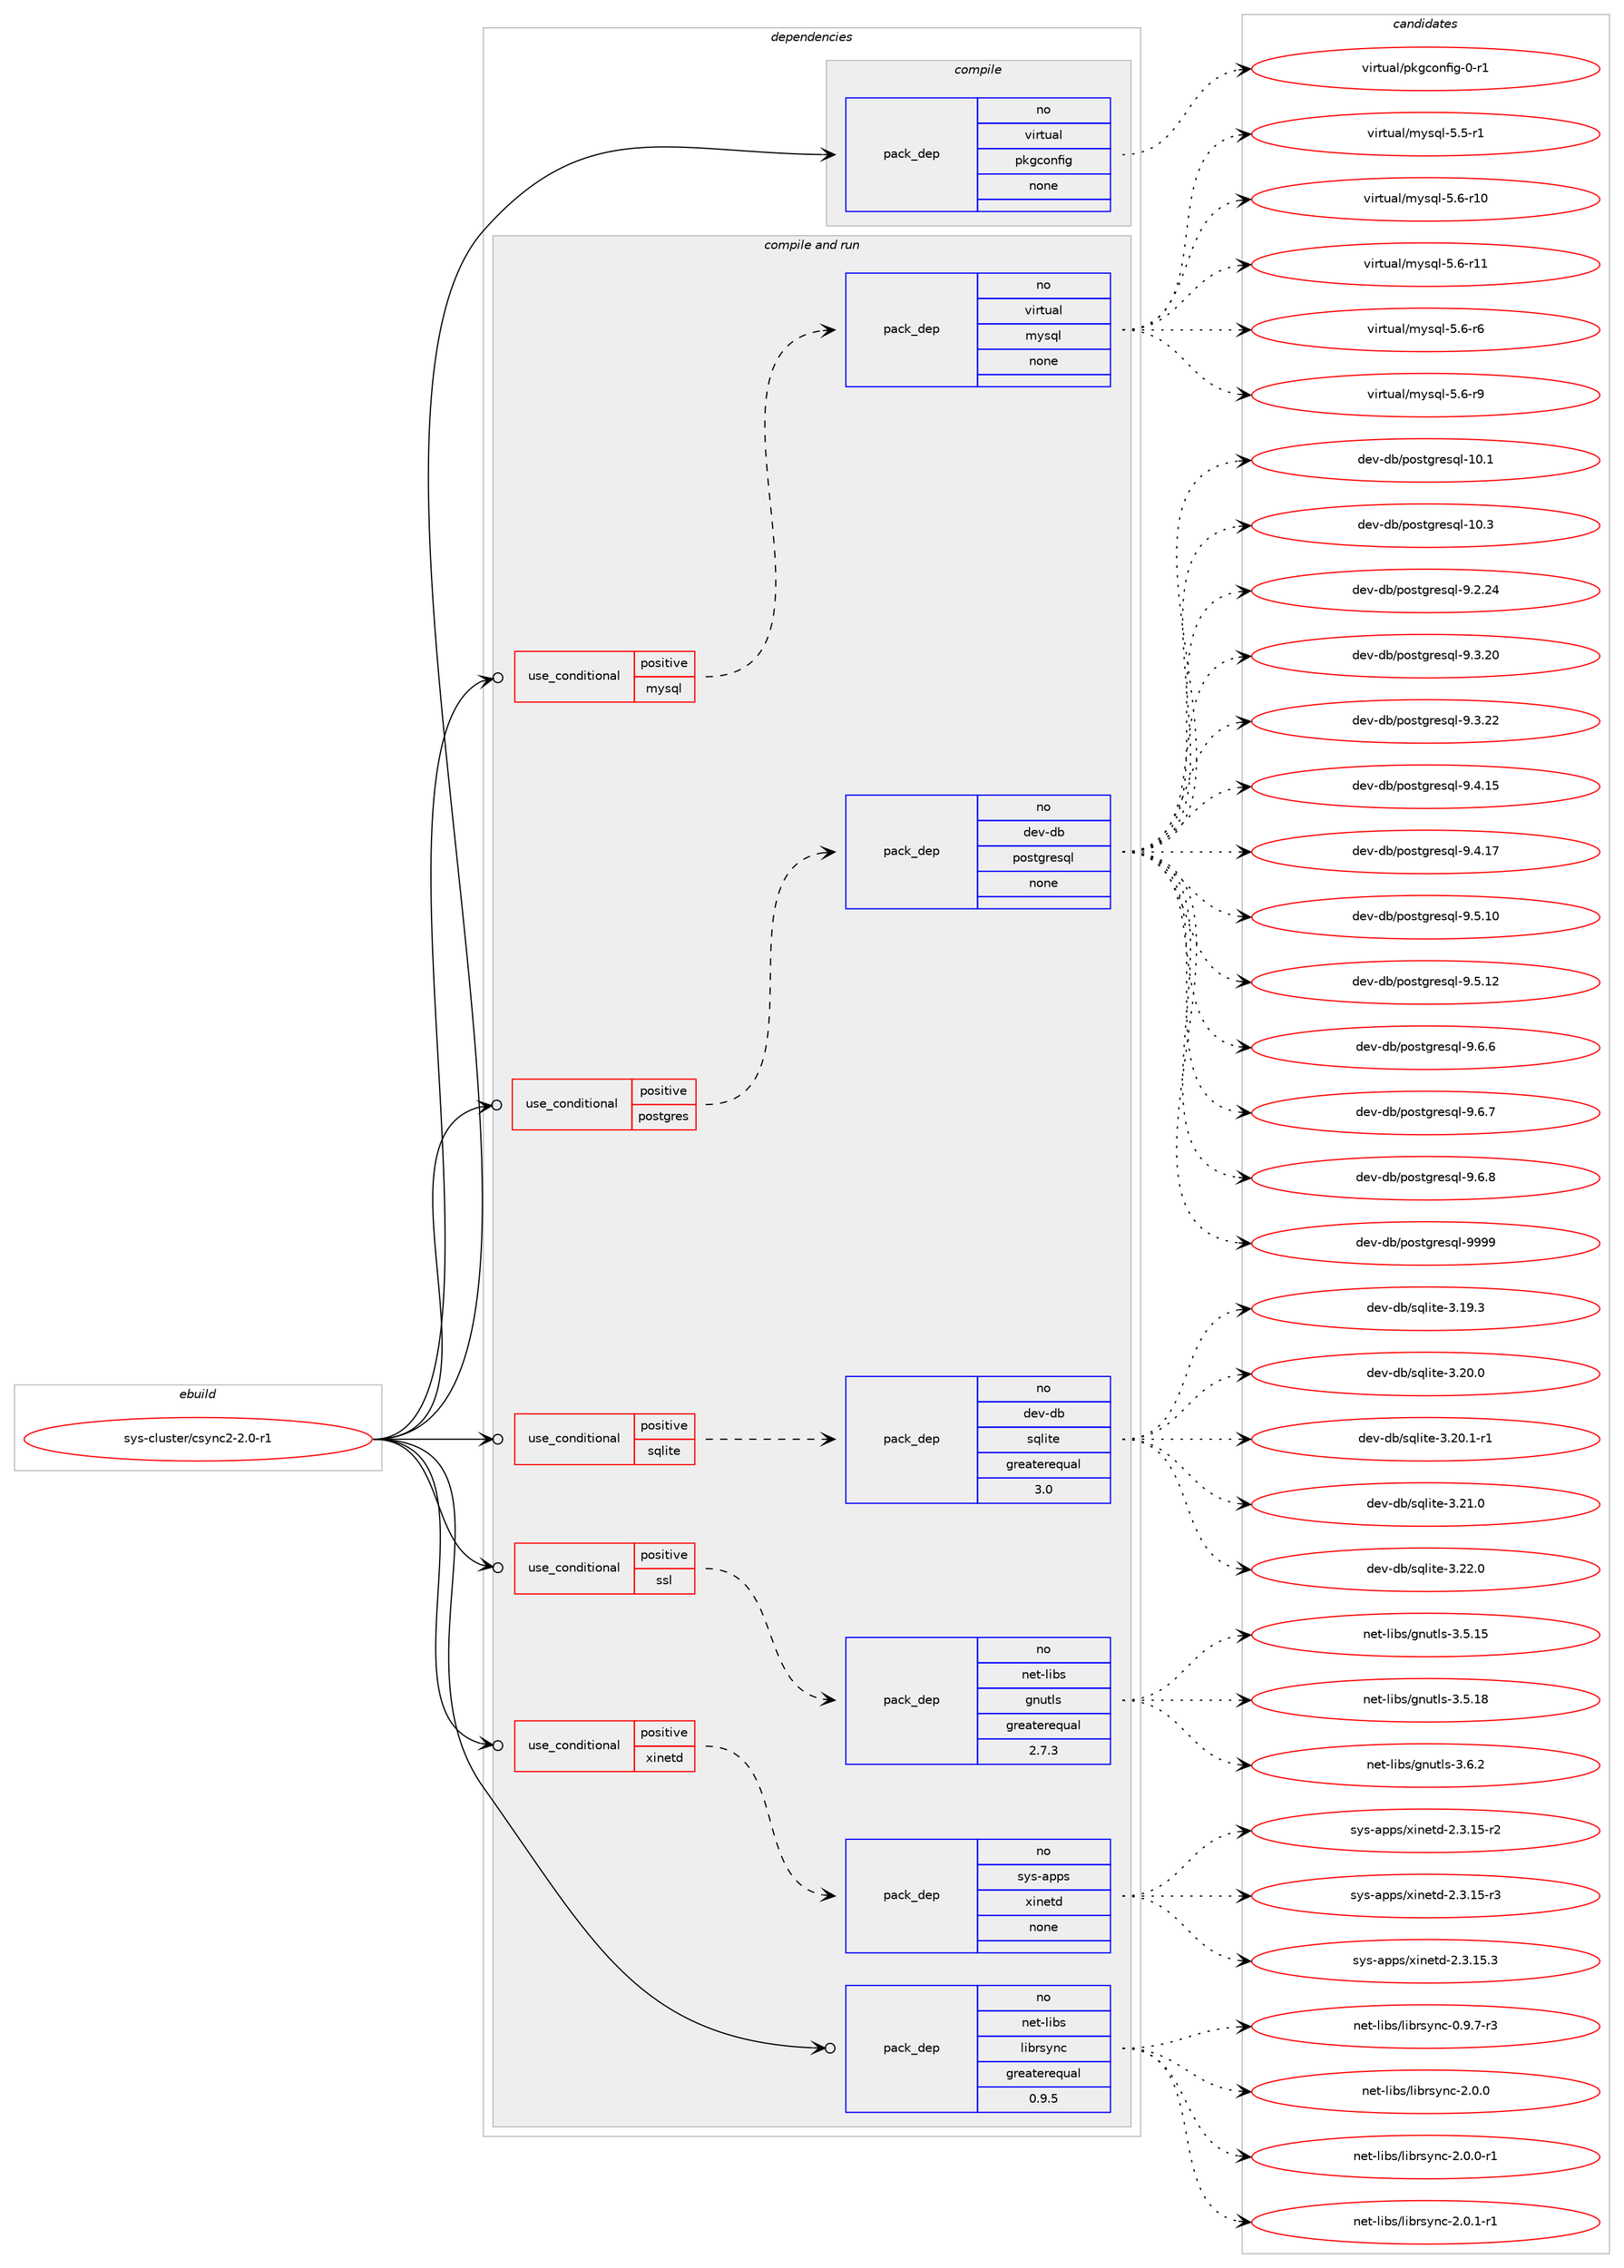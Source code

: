 digraph prolog {

# *************
# Graph options
# *************

newrank=true;
concentrate=true;
compound=true;
graph [rankdir=LR,fontname=Helvetica,fontsize=10,ranksep=1.5];#, ranksep=2.5, nodesep=0.2];
edge  [arrowhead=vee];
node  [fontname=Helvetica,fontsize=10];

# **********
# The ebuild
# **********

subgraph cluster_leftcol {
color=gray;
rank=same;
label=<<i>ebuild</i>>;
id [label="sys-cluster/csync2-2.0-r1", color=red, width=4, href="../sys-cluster/csync2-2.0-r1.svg"];
}

# ****************
# The dependencies
# ****************

subgraph cluster_midcol {
color=gray;
label=<<i>dependencies</i>>;
subgraph cluster_compile {
fillcolor="#eeeeee";
style=filled;
label=<<i>compile</i>>;
subgraph pack5944 {
dependency6599 [label=<<TABLE BORDER="0" CELLBORDER="1" CELLSPACING="0" CELLPADDING="4" WIDTH="220"><TR><TD ROWSPAN="6" CELLPADDING="30">pack_dep</TD></TR><TR><TD WIDTH="110">no</TD></TR><TR><TD>virtual</TD></TR><TR><TD>pkgconfig</TD></TR><TR><TD>none</TD></TR><TR><TD></TD></TR></TABLE>>, shape=none, color=blue];
}
id:e -> dependency6599:w [weight=20,style="solid",arrowhead="vee"];
}
subgraph cluster_compileandrun {
fillcolor="#eeeeee";
style=filled;
label=<<i>compile and run</i>>;
subgraph cond597 {
dependency6600 [label=<<TABLE BORDER="0" CELLBORDER="1" CELLSPACING="0" CELLPADDING="4"><TR><TD ROWSPAN="3" CELLPADDING="10">use_conditional</TD></TR><TR><TD>positive</TD></TR><TR><TD>mysql</TD></TR></TABLE>>, shape=none, color=red];
subgraph pack5945 {
dependency6601 [label=<<TABLE BORDER="0" CELLBORDER="1" CELLSPACING="0" CELLPADDING="4" WIDTH="220"><TR><TD ROWSPAN="6" CELLPADDING="30">pack_dep</TD></TR><TR><TD WIDTH="110">no</TD></TR><TR><TD>virtual</TD></TR><TR><TD>mysql</TD></TR><TR><TD>none</TD></TR><TR><TD></TD></TR></TABLE>>, shape=none, color=blue];
}
dependency6600:e -> dependency6601:w [weight=20,style="dashed",arrowhead="vee"];
}
id:e -> dependency6600:w [weight=20,style="solid",arrowhead="odotvee"];
subgraph cond598 {
dependency6602 [label=<<TABLE BORDER="0" CELLBORDER="1" CELLSPACING="0" CELLPADDING="4"><TR><TD ROWSPAN="3" CELLPADDING="10">use_conditional</TD></TR><TR><TD>positive</TD></TR><TR><TD>postgres</TD></TR></TABLE>>, shape=none, color=red];
subgraph pack5946 {
dependency6603 [label=<<TABLE BORDER="0" CELLBORDER="1" CELLSPACING="0" CELLPADDING="4" WIDTH="220"><TR><TD ROWSPAN="6" CELLPADDING="30">pack_dep</TD></TR><TR><TD WIDTH="110">no</TD></TR><TR><TD>dev-db</TD></TR><TR><TD>postgresql</TD></TR><TR><TD>none</TD></TR><TR><TD></TD></TR></TABLE>>, shape=none, color=blue];
}
dependency6602:e -> dependency6603:w [weight=20,style="dashed",arrowhead="vee"];
}
id:e -> dependency6602:w [weight=20,style="solid",arrowhead="odotvee"];
subgraph cond599 {
dependency6604 [label=<<TABLE BORDER="0" CELLBORDER="1" CELLSPACING="0" CELLPADDING="4"><TR><TD ROWSPAN="3" CELLPADDING="10">use_conditional</TD></TR><TR><TD>positive</TD></TR><TR><TD>sqlite</TD></TR></TABLE>>, shape=none, color=red];
subgraph pack5947 {
dependency6605 [label=<<TABLE BORDER="0" CELLBORDER="1" CELLSPACING="0" CELLPADDING="4" WIDTH="220"><TR><TD ROWSPAN="6" CELLPADDING="30">pack_dep</TD></TR><TR><TD WIDTH="110">no</TD></TR><TR><TD>dev-db</TD></TR><TR><TD>sqlite</TD></TR><TR><TD>greaterequal</TD></TR><TR><TD>3.0</TD></TR></TABLE>>, shape=none, color=blue];
}
dependency6604:e -> dependency6605:w [weight=20,style="dashed",arrowhead="vee"];
}
id:e -> dependency6604:w [weight=20,style="solid",arrowhead="odotvee"];
subgraph cond600 {
dependency6606 [label=<<TABLE BORDER="0" CELLBORDER="1" CELLSPACING="0" CELLPADDING="4"><TR><TD ROWSPAN="3" CELLPADDING="10">use_conditional</TD></TR><TR><TD>positive</TD></TR><TR><TD>ssl</TD></TR></TABLE>>, shape=none, color=red];
subgraph pack5948 {
dependency6607 [label=<<TABLE BORDER="0" CELLBORDER="1" CELLSPACING="0" CELLPADDING="4" WIDTH="220"><TR><TD ROWSPAN="6" CELLPADDING="30">pack_dep</TD></TR><TR><TD WIDTH="110">no</TD></TR><TR><TD>net-libs</TD></TR><TR><TD>gnutls</TD></TR><TR><TD>greaterequal</TD></TR><TR><TD>2.7.3</TD></TR></TABLE>>, shape=none, color=blue];
}
dependency6606:e -> dependency6607:w [weight=20,style="dashed",arrowhead="vee"];
}
id:e -> dependency6606:w [weight=20,style="solid",arrowhead="odotvee"];
subgraph cond601 {
dependency6608 [label=<<TABLE BORDER="0" CELLBORDER="1" CELLSPACING="0" CELLPADDING="4"><TR><TD ROWSPAN="3" CELLPADDING="10">use_conditional</TD></TR><TR><TD>positive</TD></TR><TR><TD>xinetd</TD></TR></TABLE>>, shape=none, color=red];
subgraph pack5949 {
dependency6609 [label=<<TABLE BORDER="0" CELLBORDER="1" CELLSPACING="0" CELLPADDING="4" WIDTH="220"><TR><TD ROWSPAN="6" CELLPADDING="30">pack_dep</TD></TR><TR><TD WIDTH="110">no</TD></TR><TR><TD>sys-apps</TD></TR><TR><TD>xinetd</TD></TR><TR><TD>none</TD></TR><TR><TD></TD></TR></TABLE>>, shape=none, color=blue];
}
dependency6608:e -> dependency6609:w [weight=20,style="dashed",arrowhead="vee"];
}
id:e -> dependency6608:w [weight=20,style="solid",arrowhead="odotvee"];
subgraph pack5950 {
dependency6610 [label=<<TABLE BORDER="0" CELLBORDER="1" CELLSPACING="0" CELLPADDING="4" WIDTH="220"><TR><TD ROWSPAN="6" CELLPADDING="30">pack_dep</TD></TR><TR><TD WIDTH="110">no</TD></TR><TR><TD>net-libs</TD></TR><TR><TD>librsync</TD></TR><TR><TD>greaterequal</TD></TR><TR><TD>0.9.5</TD></TR></TABLE>>, shape=none, color=blue];
}
id:e -> dependency6610:w [weight=20,style="solid",arrowhead="odotvee"];
}
subgraph cluster_run {
fillcolor="#eeeeee";
style=filled;
label=<<i>run</i>>;
}
}

# **************
# The candidates
# **************

subgraph cluster_choices {
rank=same;
color=gray;
label=<<i>candidates</i>>;

subgraph choice5944 {
color=black;
nodesep=1;
choice11810511411611797108471121071039911111010210510345484511449 [label="virtual/pkgconfig-0-r1", color=red, width=4,href="../virtual/pkgconfig-0-r1.svg"];
dependency6599:e -> choice11810511411611797108471121071039911111010210510345484511449:w [style=dotted,weight="100"];
}
subgraph choice5945 {
color=black;
nodesep=1;
choice1181051141161179710847109121115113108455346534511449 [label="virtual/mysql-5.5-r1", color=red, width=4,href="../virtual/mysql-5.5-r1.svg"];
choice118105114116117971084710912111511310845534654451144948 [label="virtual/mysql-5.6-r10", color=red, width=4,href="../virtual/mysql-5.6-r10.svg"];
choice118105114116117971084710912111511310845534654451144949 [label="virtual/mysql-5.6-r11", color=red, width=4,href="../virtual/mysql-5.6-r11.svg"];
choice1181051141161179710847109121115113108455346544511454 [label="virtual/mysql-5.6-r6", color=red, width=4,href="../virtual/mysql-5.6-r6.svg"];
choice1181051141161179710847109121115113108455346544511457 [label="virtual/mysql-5.6-r9", color=red, width=4,href="../virtual/mysql-5.6-r9.svg"];
dependency6601:e -> choice1181051141161179710847109121115113108455346534511449:w [style=dotted,weight="100"];
dependency6601:e -> choice118105114116117971084710912111511310845534654451144948:w [style=dotted,weight="100"];
dependency6601:e -> choice118105114116117971084710912111511310845534654451144949:w [style=dotted,weight="100"];
dependency6601:e -> choice1181051141161179710847109121115113108455346544511454:w [style=dotted,weight="100"];
dependency6601:e -> choice1181051141161179710847109121115113108455346544511457:w [style=dotted,weight="100"];
}
subgraph choice5946 {
color=black;
nodesep=1;
choice1001011184510098471121111151161031141011151131084549484649 [label="dev-db/postgresql-10.1", color=red, width=4,href="../dev-db/postgresql-10.1.svg"];
choice1001011184510098471121111151161031141011151131084549484651 [label="dev-db/postgresql-10.3", color=red, width=4,href="../dev-db/postgresql-10.3.svg"];
choice10010111845100984711211111511610311410111511310845574650465052 [label="dev-db/postgresql-9.2.24", color=red, width=4,href="../dev-db/postgresql-9.2.24.svg"];
choice10010111845100984711211111511610311410111511310845574651465048 [label="dev-db/postgresql-9.3.20", color=red, width=4,href="../dev-db/postgresql-9.3.20.svg"];
choice10010111845100984711211111511610311410111511310845574651465050 [label="dev-db/postgresql-9.3.22", color=red, width=4,href="../dev-db/postgresql-9.3.22.svg"];
choice10010111845100984711211111511610311410111511310845574652464953 [label="dev-db/postgresql-9.4.15", color=red, width=4,href="../dev-db/postgresql-9.4.15.svg"];
choice10010111845100984711211111511610311410111511310845574652464955 [label="dev-db/postgresql-9.4.17", color=red, width=4,href="../dev-db/postgresql-9.4.17.svg"];
choice10010111845100984711211111511610311410111511310845574653464948 [label="dev-db/postgresql-9.5.10", color=red, width=4,href="../dev-db/postgresql-9.5.10.svg"];
choice10010111845100984711211111511610311410111511310845574653464950 [label="dev-db/postgresql-9.5.12", color=red, width=4,href="../dev-db/postgresql-9.5.12.svg"];
choice100101118451009847112111115116103114101115113108455746544654 [label="dev-db/postgresql-9.6.6", color=red, width=4,href="../dev-db/postgresql-9.6.6.svg"];
choice100101118451009847112111115116103114101115113108455746544655 [label="dev-db/postgresql-9.6.7", color=red, width=4,href="../dev-db/postgresql-9.6.7.svg"];
choice100101118451009847112111115116103114101115113108455746544656 [label="dev-db/postgresql-9.6.8", color=red, width=4,href="../dev-db/postgresql-9.6.8.svg"];
choice1001011184510098471121111151161031141011151131084557575757 [label="dev-db/postgresql-9999", color=red, width=4,href="../dev-db/postgresql-9999.svg"];
dependency6603:e -> choice1001011184510098471121111151161031141011151131084549484649:w [style=dotted,weight="100"];
dependency6603:e -> choice1001011184510098471121111151161031141011151131084549484651:w [style=dotted,weight="100"];
dependency6603:e -> choice10010111845100984711211111511610311410111511310845574650465052:w [style=dotted,weight="100"];
dependency6603:e -> choice10010111845100984711211111511610311410111511310845574651465048:w [style=dotted,weight="100"];
dependency6603:e -> choice10010111845100984711211111511610311410111511310845574651465050:w [style=dotted,weight="100"];
dependency6603:e -> choice10010111845100984711211111511610311410111511310845574652464953:w [style=dotted,weight="100"];
dependency6603:e -> choice10010111845100984711211111511610311410111511310845574652464955:w [style=dotted,weight="100"];
dependency6603:e -> choice10010111845100984711211111511610311410111511310845574653464948:w [style=dotted,weight="100"];
dependency6603:e -> choice10010111845100984711211111511610311410111511310845574653464950:w [style=dotted,weight="100"];
dependency6603:e -> choice100101118451009847112111115116103114101115113108455746544654:w [style=dotted,weight="100"];
dependency6603:e -> choice100101118451009847112111115116103114101115113108455746544655:w [style=dotted,weight="100"];
dependency6603:e -> choice100101118451009847112111115116103114101115113108455746544656:w [style=dotted,weight="100"];
dependency6603:e -> choice1001011184510098471121111151161031141011151131084557575757:w [style=dotted,weight="100"];
}
subgraph choice5947 {
color=black;
nodesep=1;
choice10010111845100984711511310810511610145514649574651 [label="dev-db/sqlite-3.19.3", color=red, width=4,href="../dev-db/sqlite-3.19.3.svg"];
choice10010111845100984711511310810511610145514650484648 [label="dev-db/sqlite-3.20.0", color=red, width=4,href="../dev-db/sqlite-3.20.0.svg"];
choice100101118451009847115113108105116101455146504846494511449 [label="dev-db/sqlite-3.20.1-r1", color=red, width=4,href="../dev-db/sqlite-3.20.1-r1.svg"];
choice10010111845100984711511310810511610145514650494648 [label="dev-db/sqlite-3.21.0", color=red, width=4,href="../dev-db/sqlite-3.21.0.svg"];
choice10010111845100984711511310810511610145514650504648 [label="dev-db/sqlite-3.22.0", color=red, width=4,href="../dev-db/sqlite-3.22.0.svg"];
dependency6605:e -> choice10010111845100984711511310810511610145514649574651:w [style=dotted,weight="100"];
dependency6605:e -> choice10010111845100984711511310810511610145514650484648:w [style=dotted,weight="100"];
dependency6605:e -> choice100101118451009847115113108105116101455146504846494511449:w [style=dotted,weight="100"];
dependency6605:e -> choice10010111845100984711511310810511610145514650494648:w [style=dotted,weight="100"];
dependency6605:e -> choice10010111845100984711511310810511610145514650504648:w [style=dotted,weight="100"];
}
subgraph choice5948 {
color=black;
nodesep=1;
choice11010111645108105981154710311011711610811545514653464953 [label="net-libs/gnutls-3.5.15", color=red, width=4,href="../net-libs/gnutls-3.5.15.svg"];
choice11010111645108105981154710311011711610811545514653464956 [label="net-libs/gnutls-3.5.18", color=red, width=4,href="../net-libs/gnutls-3.5.18.svg"];
choice110101116451081059811547103110117116108115455146544650 [label="net-libs/gnutls-3.6.2", color=red, width=4,href="../net-libs/gnutls-3.6.2.svg"];
dependency6607:e -> choice11010111645108105981154710311011711610811545514653464953:w [style=dotted,weight="100"];
dependency6607:e -> choice11010111645108105981154710311011711610811545514653464956:w [style=dotted,weight="100"];
dependency6607:e -> choice110101116451081059811547103110117116108115455146544650:w [style=dotted,weight="100"];
}
subgraph choice5949 {
color=black;
nodesep=1;
choice115121115459711211211547120105110101116100455046514649534511450 [label="sys-apps/xinetd-2.3.15-r2", color=red, width=4,href="../sys-apps/xinetd-2.3.15-r2.svg"];
choice115121115459711211211547120105110101116100455046514649534511451 [label="sys-apps/xinetd-2.3.15-r3", color=red, width=4,href="../sys-apps/xinetd-2.3.15-r3.svg"];
choice115121115459711211211547120105110101116100455046514649534651 [label="sys-apps/xinetd-2.3.15.3", color=red, width=4,href="../sys-apps/xinetd-2.3.15.3.svg"];
dependency6609:e -> choice115121115459711211211547120105110101116100455046514649534511450:w [style=dotted,weight="100"];
dependency6609:e -> choice115121115459711211211547120105110101116100455046514649534511451:w [style=dotted,weight="100"];
dependency6609:e -> choice115121115459711211211547120105110101116100455046514649534651:w [style=dotted,weight="100"];
}
subgraph choice5950 {
color=black;
nodesep=1;
choice11010111645108105981154710810598114115121110994548465746554511451 [label="net-libs/librsync-0.9.7-r3", color=red, width=4,href="../net-libs/librsync-0.9.7-r3.svg"];
choice1101011164510810598115471081059811411512111099455046484648 [label="net-libs/librsync-2.0.0", color=red, width=4,href="../net-libs/librsync-2.0.0.svg"];
choice11010111645108105981154710810598114115121110994550464846484511449 [label="net-libs/librsync-2.0.0-r1", color=red, width=4,href="../net-libs/librsync-2.0.0-r1.svg"];
choice11010111645108105981154710810598114115121110994550464846494511449 [label="net-libs/librsync-2.0.1-r1", color=red, width=4,href="../net-libs/librsync-2.0.1-r1.svg"];
dependency6610:e -> choice11010111645108105981154710810598114115121110994548465746554511451:w [style=dotted,weight="100"];
dependency6610:e -> choice1101011164510810598115471081059811411512111099455046484648:w [style=dotted,weight="100"];
dependency6610:e -> choice11010111645108105981154710810598114115121110994550464846484511449:w [style=dotted,weight="100"];
dependency6610:e -> choice11010111645108105981154710810598114115121110994550464846494511449:w [style=dotted,weight="100"];
}
}

}
